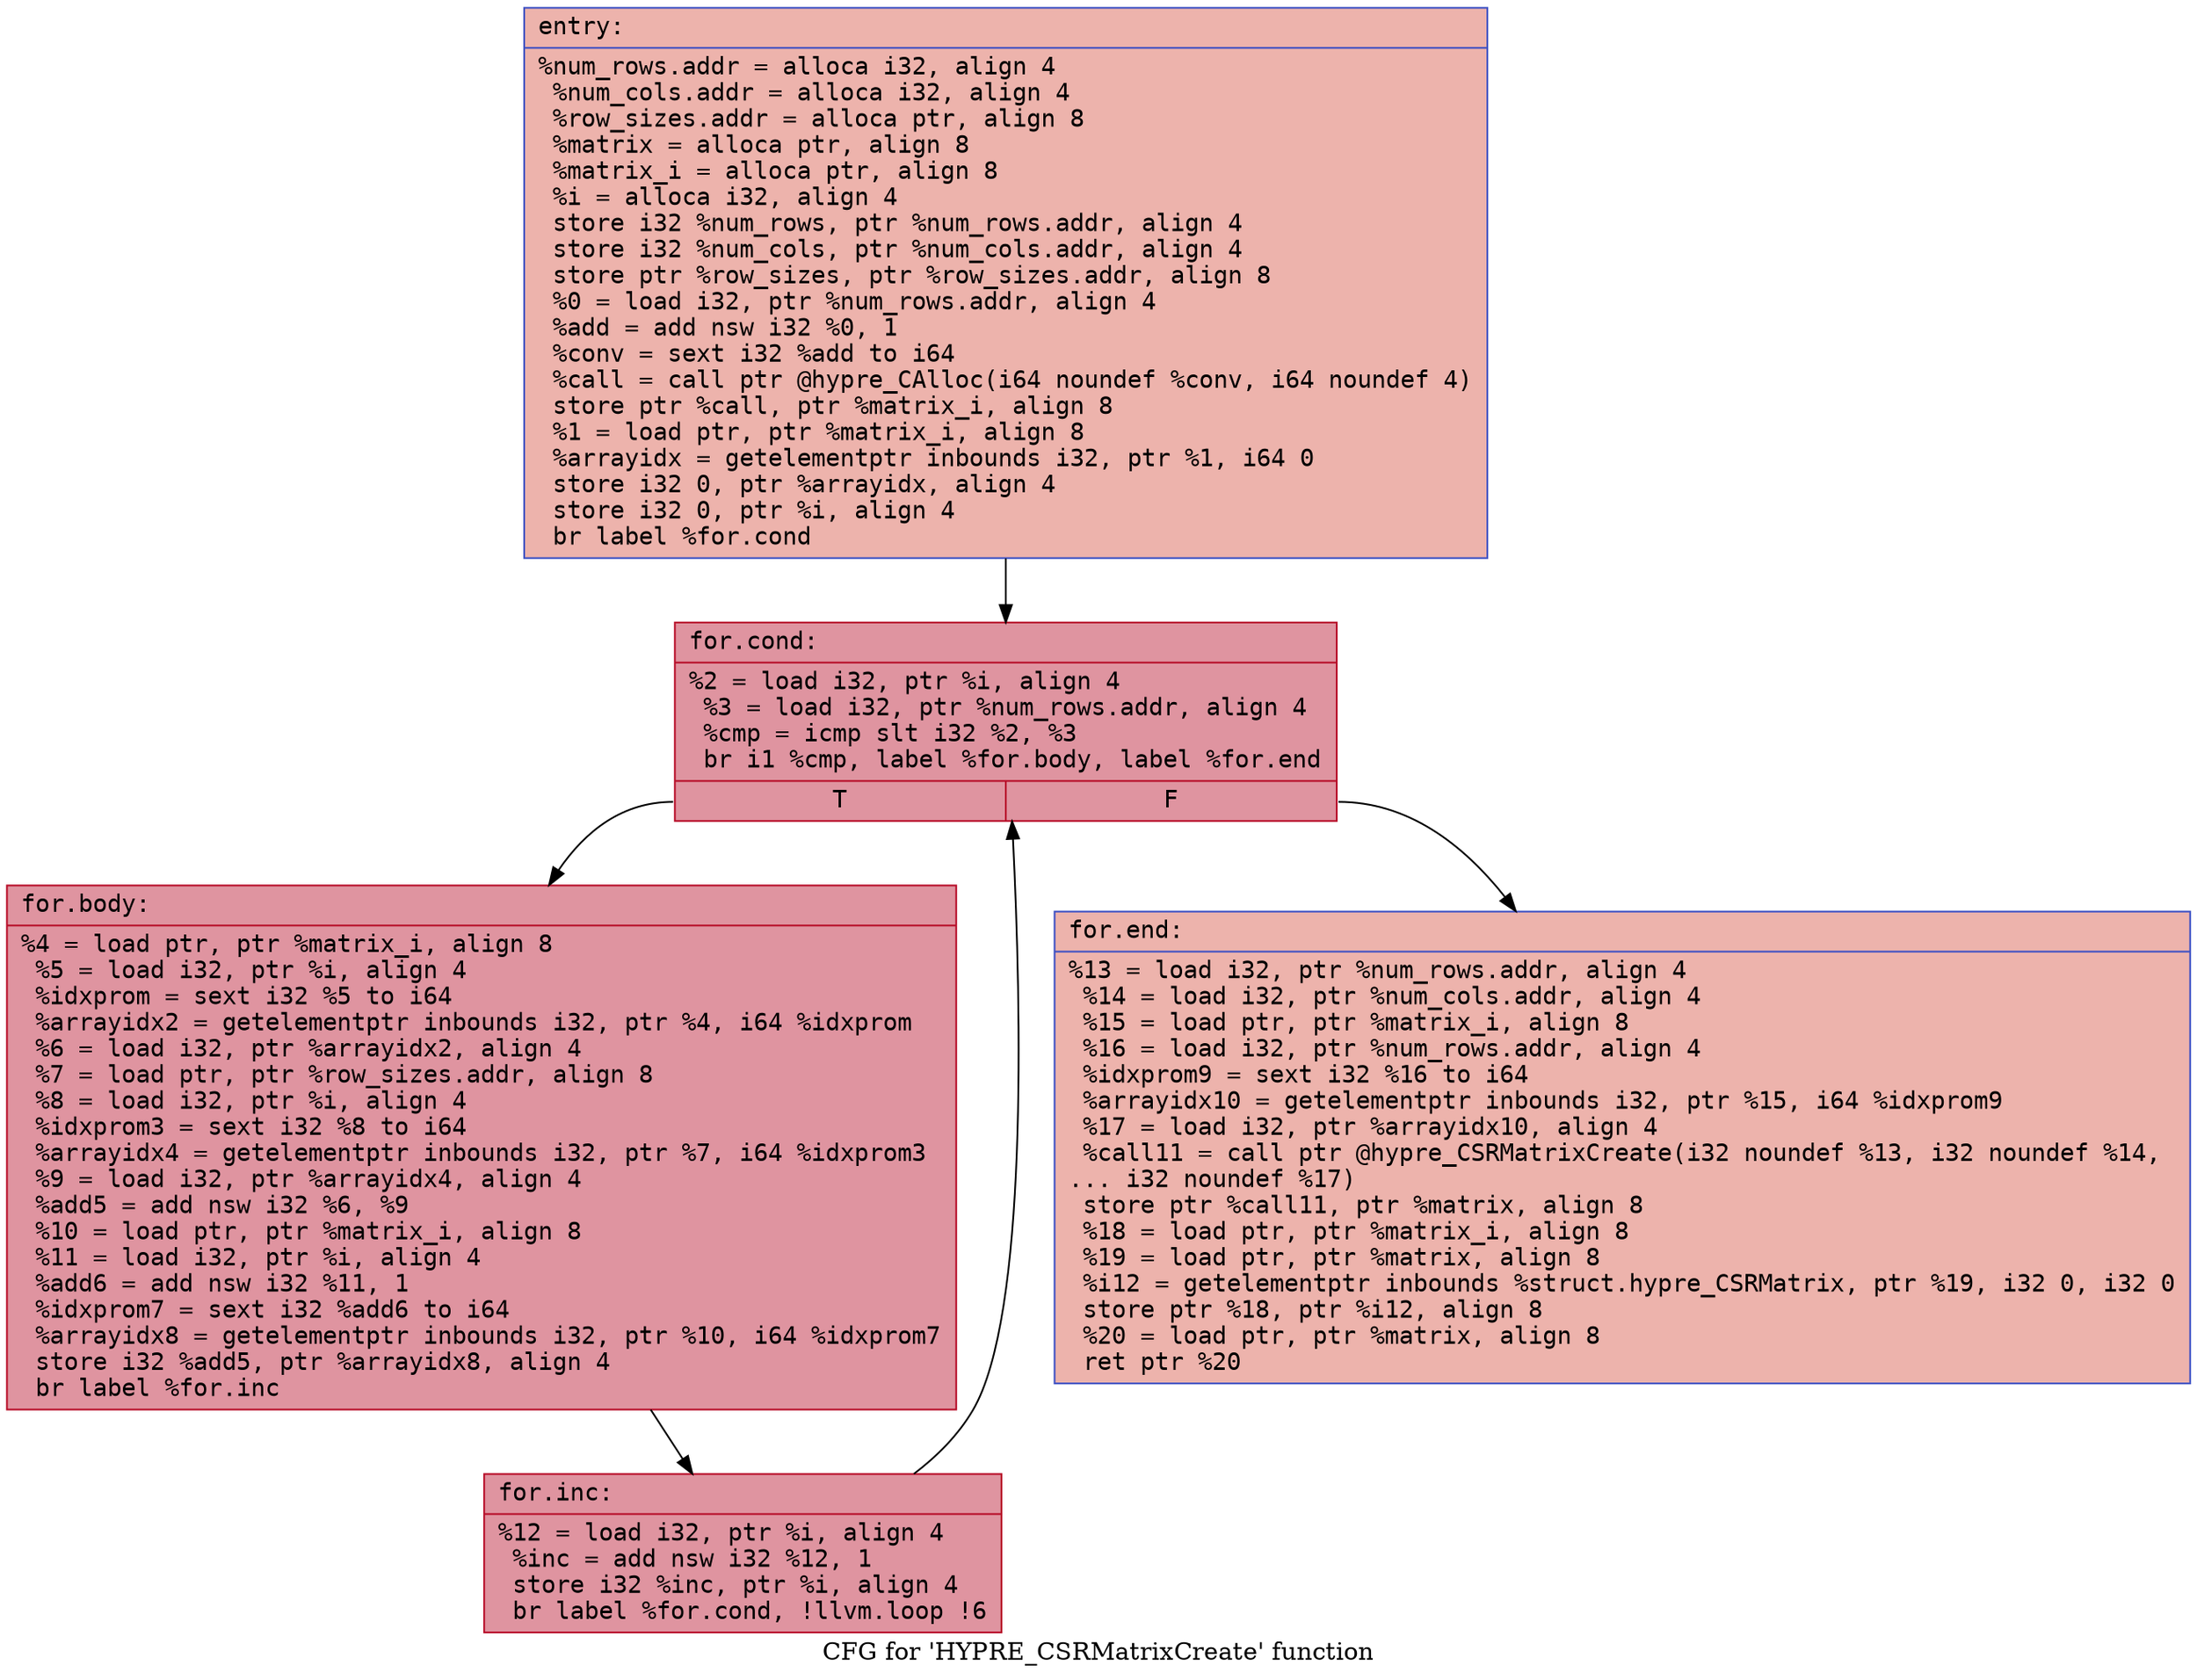 digraph "CFG for 'HYPRE_CSRMatrixCreate' function" {
	label="CFG for 'HYPRE_CSRMatrixCreate' function";

	Node0x55b87af2f4f0 [shape=record,color="#3d50c3ff", style=filled, fillcolor="#d6524470" fontname="Courier",label="{entry:\l|  %num_rows.addr = alloca i32, align 4\l  %num_cols.addr = alloca i32, align 4\l  %row_sizes.addr = alloca ptr, align 8\l  %matrix = alloca ptr, align 8\l  %matrix_i = alloca ptr, align 8\l  %i = alloca i32, align 4\l  store i32 %num_rows, ptr %num_rows.addr, align 4\l  store i32 %num_cols, ptr %num_cols.addr, align 4\l  store ptr %row_sizes, ptr %row_sizes.addr, align 8\l  %0 = load i32, ptr %num_rows.addr, align 4\l  %add = add nsw i32 %0, 1\l  %conv = sext i32 %add to i64\l  %call = call ptr @hypre_CAlloc(i64 noundef %conv, i64 noundef 4)\l  store ptr %call, ptr %matrix_i, align 8\l  %1 = load ptr, ptr %matrix_i, align 8\l  %arrayidx = getelementptr inbounds i32, ptr %1, i64 0\l  store i32 0, ptr %arrayidx, align 4\l  store i32 0, ptr %i, align 4\l  br label %for.cond\l}"];
	Node0x55b87af2f4f0 -> Node0x55b87af32ce0[tooltip="entry -> for.cond\nProbability 100.00%" ];
	Node0x55b87af32ce0 [shape=record,color="#b70d28ff", style=filled, fillcolor="#b70d2870" fontname="Courier",label="{for.cond:\l|  %2 = load i32, ptr %i, align 4\l  %3 = load i32, ptr %num_rows.addr, align 4\l  %cmp = icmp slt i32 %2, %3\l  br i1 %cmp, label %for.body, label %for.end\l|{<s0>T|<s1>F}}"];
	Node0x55b87af32ce0:s0 -> Node0x55b87af32f60[tooltip="for.cond -> for.body\nProbability 96.88%" ];
	Node0x55b87af32ce0:s1 -> Node0x55b87af32fe0[tooltip="for.cond -> for.end\nProbability 3.12%" ];
	Node0x55b87af32f60 [shape=record,color="#b70d28ff", style=filled, fillcolor="#b70d2870" fontname="Courier",label="{for.body:\l|  %4 = load ptr, ptr %matrix_i, align 8\l  %5 = load i32, ptr %i, align 4\l  %idxprom = sext i32 %5 to i64\l  %arrayidx2 = getelementptr inbounds i32, ptr %4, i64 %idxprom\l  %6 = load i32, ptr %arrayidx2, align 4\l  %7 = load ptr, ptr %row_sizes.addr, align 8\l  %8 = load i32, ptr %i, align 4\l  %idxprom3 = sext i32 %8 to i64\l  %arrayidx4 = getelementptr inbounds i32, ptr %7, i64 %idxprom3\l  %9 = load i32, ptr %arrayidx4, align 4\l  %add5 = add nsw i32 %6, %9\l  %10 = load ptr, ptr %matrix_i, align 8\l  %11 = load i32, ptr %i, align 4\l  %add6 = add nsw i32 %11, 1\l  %idxprom7 = sext i32 %add6 to i64\l  %arrayidx8 = getelementptr inbounds i32, ptr %10, i64 %idxprom7\l  store i32 %add5, ptr %arrayidx8, align 4\l  br label %for.inc\l}"];
	Node0x55b87af32f60 -> Node0x55b87af33ec0[tooltip="for.body -> for.inc\nProbability 100.00%" ];
	Node0x55b87af33ec0 [shape=record,color="#b70d28ff", style=filled, fillcolor="#b70d2870" fontname="Courier",label="{for.inc:\l|  %12 = load i32, ptr %i, align 4\l  %inc = add nsw i32 %12, 1\l  store i32 %inc, ptr %i, align 4\l  br label %for.cond, !llvm.loop !6\l}"];
	Node0x55b87af33ec0 -> Node0x55b87af32ce0[tooltip="for.inc -> for.cond\nProbability 100.00%" ];
	Node0x55b87af32fe0 [shape=record,color="#3d50c3ff", style=filled, fillcolor="#d6524470" fontname="Courier",label="{for.end:\l|  %13 = load i32, ptr %num_rows.addr, align 4\l  %14 = load i32, ptr %num_cols.addr, align 4\l  %15 = load ptr, ptr %matrix_i, align 8\l  %16 = load i32, ptr %num_rows.addr, align 4\l  %idxprom9 = sext i32 %16 to i64\l  %arrayidx10 = getelementptr inbounds i32, ptr %15, i64 %idxprom9\l  %17 = load i32, ptr %arrayidx10, align 4\l  %call11 = call ptr @hypre_CSRMatrixCreate(i32 noundef %13, i32 noundef %14,\l... i32 noundef %17)\l  store ptr %call11, ptr %matrix, align 8\l  %18 = load ptr, ptr %matrix_i, align 8\l  %19 = load ptr, ptr %matrix, align 8\l  %i12 = getelementptr inbounds %struct.hypre_CSRMatrix, ptr %19, i32 0, i32 0\l  store ptr %18, ptr %i12, align 8\l  %20 = load ptr, ptr %matrix, align 8\l  ret ptr %20\l}"];
}
